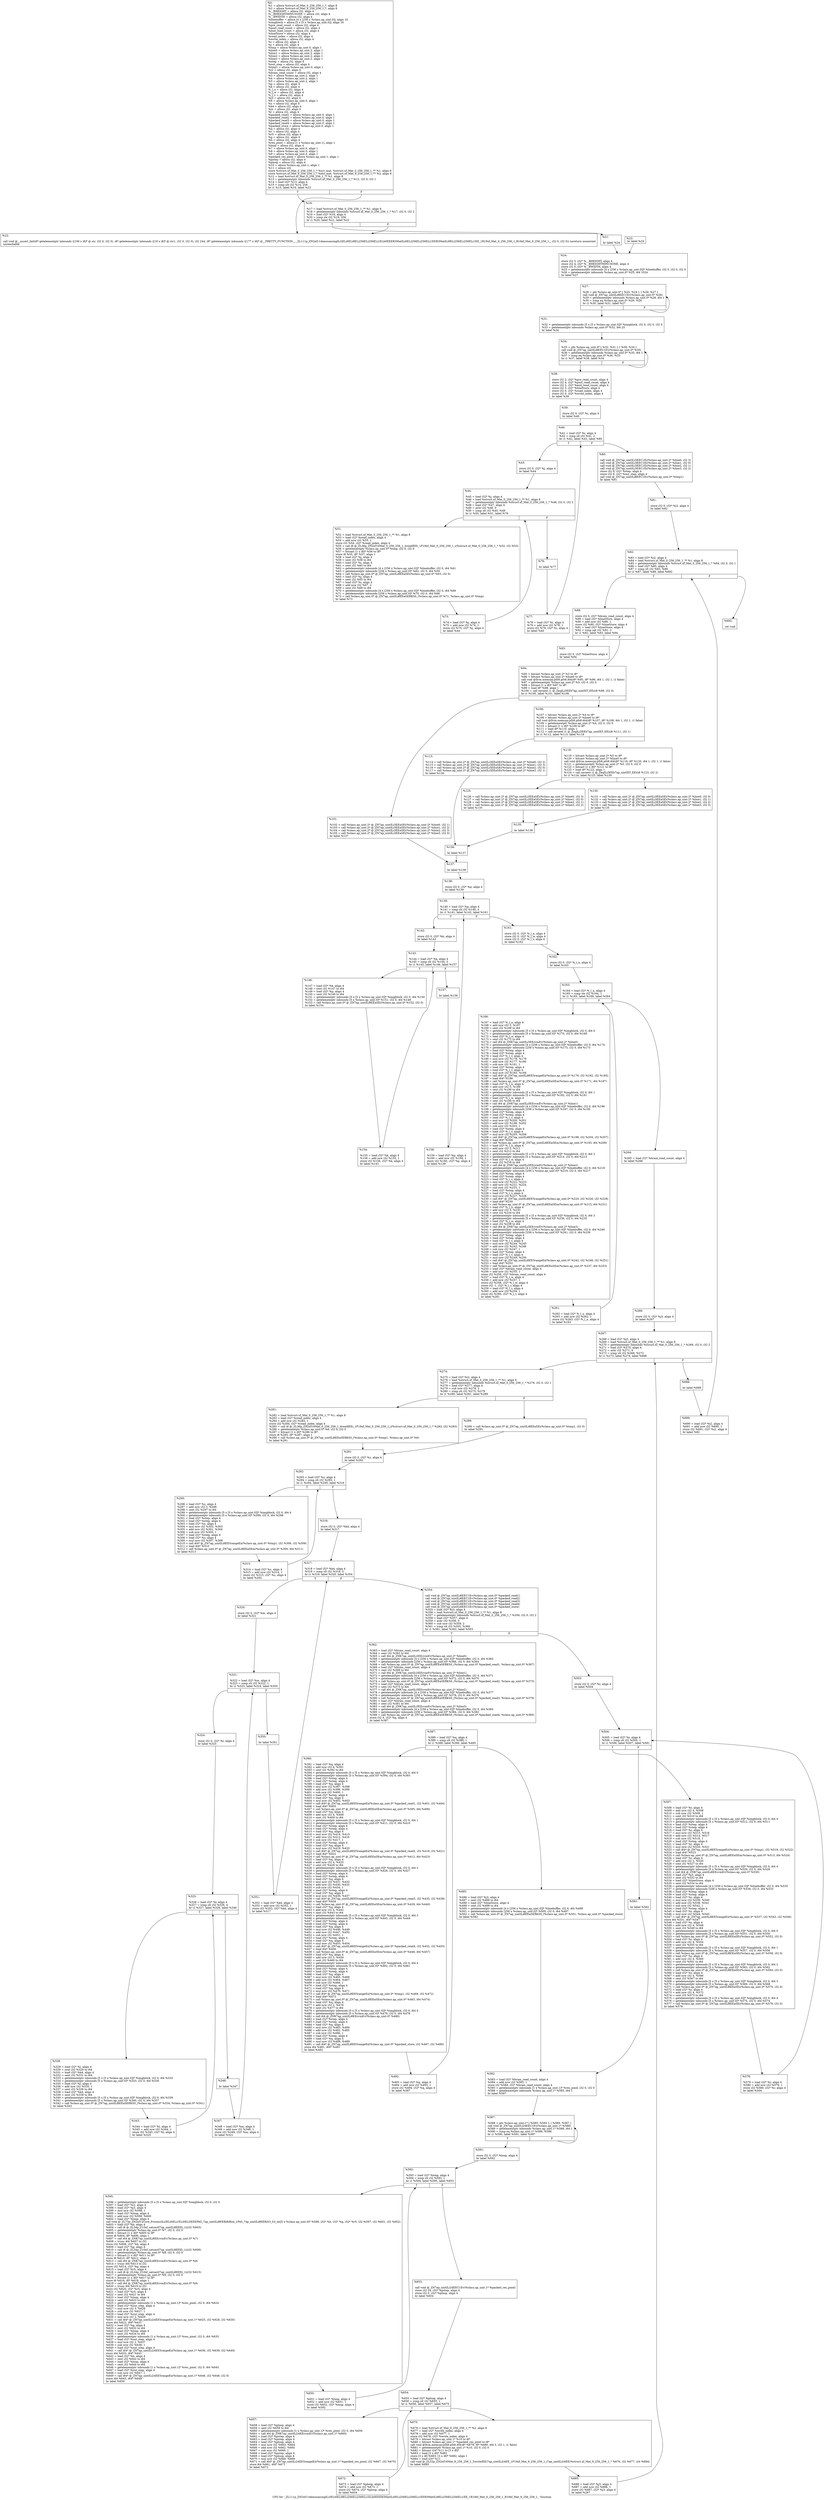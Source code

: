 digraph "CFG for '_ZL111p_ZN2xf11demosaicingILi3ELi0ELi9ELi256ELi256ELi1ELb0EEER3MatILi0ELi256ELi256ELi1EER3MatILi9ELi256ELi256ELi1EE_1R19xf_Mat_0_256_256_1_R19xf_Mat_9_256_256_1_' function" {
	label="CFG for '_ZL111p_ZN2xf11demosaicingILi3ELi0ELi9ELi256ELi256ELi1ELb0EEER3MatILi0ELi256ELi256ELi1EER3MatILi9ELi256ELi256ELi1EE_1R19xf_Mat_0_256_256_1_R19xf_Mat_9_256_256_1_' function";

	Node0x2938fe0 [shape=record,label="{%0:\l  %1 = alloca %struct.xf_Mat_0_256_256_1_*, align 8\l  %2 = alloca %struct.xf_Mat_9_256_256_1_*, align 8\l  %__BHEIGHT = alloca i32, align 4\l  %__BHEIGHTMINUSONE = alloca i32, align 4\l  %__BWIDTH = alloca i32, align 4\l  %linebuffer = alloca [4 x [256 x %class.ap_uint.0]], align 16\l  %imgblock = alloca [5 x [5 x %class.ap_uint.0]], align 16\l  %pre_read_count = alloca i32, align 4\l  %post_read_count = alloca i32, align 4\l  %end_read_count = alloca i32, align 4\l  %lineStore = alloca i32, align 4\l  %read_index = alloca i32, align 4\l  %write_index = alloca i32, align 4\l  %i = alloca i32, align 4\l  %j = alloca i32, align 4\l  %tmp = alloca %class.ap_uint.0, align 1\l  %line0 = alloca %class.ap_uint.2, align 1\l  %line1 = alloca %class.ap_uint.2, align 1\l  %line2 = alloca %class.ap_uint.2, align 1\l  %line3 = alloca %class.ap_uint.2, align 1\l  %step = alloca i32, align 4\l  %out_step = alloca i32, align 4\l  %tmp1 = alloca %class.ap_uint.0, align 1\l  %i2 = alloca i32, align 4\l  %bram_read_count = alloca i32, align 4\l  %3 = alloca %class.ap_uint.2, align 1\l  %4 = alloca %class.ap_uint.2, align 1\l  %5 = alloca %class.ap_uint.2, align 1\l  %p = alloca i32, align 4\l  %k = alloca i32, align 4\l  %_l_n = alloca i32, align 4\l  %_l_w = alloca i32, align 4\l  %_l_v = alloca i32, align 4\l  %j3 = alloca i32, align 4\l  %6 = alloca %class.ap_uint.0, align 1\l  %z = alloca i32, align 4\l  %k4 = alloca i32, align 4\l  %m = alloca i32, align 4\l  %l = alloca i32, align 4\l  %packed_read1 = alloca %class.ap_uint.0, align 1\l  %packed_read2 = alloca %class.ap_uint.0, align 1\l  %packed_read3 = alloca %class.ap_uint.0, align 1\l  %packed_read4 = alloca %class.ap_uint.0, align 1\l  %packed_store = alloca %class.ap_uint.0, align 1\l  %q = alloca i32, align 4\l  %r = alloca i32, align 4\l  %r5 = alloca i32, align 4\l  %g = alloca i32, align 4\l  %b = alloca i32, align 4\l  %res_pixel = alloca [1 x %class.ap_uint.1], align 1\l  %loop = alloca i32, align 4\l  %7 = alloca %class.ap_uint.0, align 1\l  %8 = alloca %class.ap_uint.0, align 1\l  %9 = alloca %class.ap_uint.0, align 1\l  %packed_res_pixel = alloca %class.ap_uint.1, align 1\l  %pstep = alloca i32, align 4\l  %ploop = alloca i32, align 4\l  %10 = alloca %class.ap_uint.1, align 1\l  %11 = alloca i24\l  store %struct.xf_Mat_0_256_256_1_* %src_mat, %struct.xf_Mat_0_256_256_1_** %1, align 8\l  store %struct.xf_Mat_9_256_256_1_* %dst_mat, %struct.xf_Mat_9_256_256_1_** %2, align 8\l  %12 = load %struct.xf_Mat_0_256_256_1_** %1, align 8\l  %13 = getelementptr inbounds %struct.xf_Mat_0_256_256_1_* %12, i32 0, i32 1\l  %14 = load i32* %13, align 4\l  %15 = icmp sle i32 %14, 256\l  br i1 %15, label %16, label %22\l|{<s0>T|<s1>F}}"];
	Node0x2938fe0:s0 -> Node0x293c7f0;
	Node0x2938fe0:s1 -> Node0x293c850;
	Node0x293c7f0 [shape=record,label="{%16:\l\l  %17 = load %struct.xf_Mat_0_256_256_1_** %1, align 8\l  %18 = getelementptr inbounds %struct.xf_Mat_0_256_256_1_* %17, i32 0, i32 2\l  %19 = load i32* %18, align 4\l  %20 = icmp sle i32 %19, 256\l  br i1 %20, label %21, label %22\l|{<s0>T|<s1>F}}"];
	Node0x293c7f0:s0 -> Node0x293ca60;
	Node0x293c7f0:s1 -> Node0x293c850;
	Node0x293ca60 [shape=record,label="{%21:\l\l  br label %24\l}"];
	Node0x293ca60 -> Node0x293cb70;
	Node0x293c850 [shape=record,label="{%22:\l\l  call void @__assert_fail(i8* getelementptr inbounds ([106 x i8]* @.str, i32 0, i32 0), i8* getelementptr inbounds ([19 x i8]* @.str1, i32 0, i32 0), i32 244, i8* getelementptr inbounds ([177 x i8]* @__PRETTY_FUNCTION__._ZL111p_ZN2xf11demosaicingILi3ELi0ELi9ELi256ELi256ELi1ELb0EEER3MatILi0ELi256ELi256ELi1EER3MatILi9ELi256ELi256ELi1EE_1R19xf_Mat_0_256_256_1_R19xf_Mat_9_256_256_1_, i32 0, i32 0)) noreturn nounwind\l  unreachable\l}"];
	Node0x293d200 [shape=record,label="{%23:                                                  \l  br label %24\l}"];
	Node0x293d200 -> Node0x293cb70;
	Node0x293cb70 [shape=record,label="{%24:\l\l  store i32 5, i32* %__BHEIGHT, align 4\l  store i32 4, i32* %__BHEIGHTMINUSONE, align 4\l  store i32 5, i32* %__BWIDTH, align 4\l  %25 = getelementptr inbounds [4 x [256 x %class.ap_uint.0]]* %linebuffer, i32 0, i32 0, i32 0\l  %26 = getelementptr inbounds %class.ap_uint.0* %25, i64 1024\l  br label %27\l}"];
	Node0x293cb70 -> Node0x293d650;
	Node0x293d650 [shape=record,label="{%27:\l\l  %28 = phi %class.ap_uint.0* [ %25, %24 ], [ %29, %27 ]\l  call void @_ZN7ap_uintILi8EEC1Ev(%class.ap_uint.0* %28)\l  %29 = getelementptr inbounds %class.ap_uint.0* %28, i64 1\l  %30 = icmp eq %class.ap_uint.0* %29, %26\l  br i1 %30, label %31, label %27\l|{<s0>T|<s1>F}}"];
	Node0x293d650:s0 -> Node0x293db40;
	Node0x293d650:s1 -> Node0x293d650;
	Node0x293db40 [shape=record,label="{%31:\l\l  %32 = getelementptr inbounds [5 x [5 x %class.ap_uint.0]]* %imgblock, i32 0, i32 0, i32 0\l  %33 = getelementptr inbounds %class.ap_uint.0* %32, i64 25\l  br label %34\l}"];
	Node0x293db40 -> Node0x293dda0;
	Node0x293dda0 [shape=record,label="{%34:\l\l  %35 = phi %class.ap_uint.0* [ %32, %31 ], [ %36, %34 ]\l  call void @_ZN7ap_uintILi8EEC1Ev(%class.ap_uint.0* %35)\l  %36 = getelementptr inbounds %class.ap_uint.0* %35, i64 1\l  %37 = icmp eq %class.ap_uint.0* %36, %33\l  br i1 %37, label %38, label %34\l|{<s0>T|<s1>F}}"];
	Node0x293dda0:s0 -> Node0x293e190;
	Node0x293dda0:s1 -> Node0x293dda0;
	Node0x293e190 [shape=record,label="{%38:\l\l  store i32 2, i32* %pre_read_count, align 4\l  store i32 4, i32* %post_read_count, align 4\l  store i32 2, i32* %end_read_count, align 4\l  store i32 3, i32* %lineStore, align 4\l  store i32 0, i32* %read_index, align 4\l  store i32 0, i32* %write_index, align 4\l  br label %39\l}"];
	Node0x293e190 -> Node0x293e600;
	Node0x293e600 [shape=record,label="{%39:\l\l  store i32 0, i32* %i, align 4\l  br label %40\l}"];
	Node0x293e600 -> Node0x293e770;
	Node0x293e770 [shape=record,label="{%40:\l\l  %41 = load i32* %i, align 4\l  %42 = icmp slt i32 %41, 2\l  br i1 %42, label %43, label %80\l|{<s0>T|<s1>F}}"];
	Node0x293e770:s0 -> Node0x293e960;
	Node0x293e770:s1 -> Node0x293e9c0;
	Node0x293e960 [shape=record,label="{%43:\l\l  store i32 0, i32* %j, align 4\l  br label %44\l}"];
	Node0x293e960 -> Node0x293eb60;
	Node0x293eb60 [shape=record,label="{%44:\l\l  %45 = load i32* %j, align 4\l  %46 = load %struct.xf_Mat_0_256_256_1_** %1, align 8\l  %47 = getelementptr inbounds %struct.xf_Mat_0_256_256_1_* %46, i32 0, i32 2\l  %48 = load i32* %47, align 4\l  %49 = ashr i32 %48, 0\l  %50 = icmp slt i32 %45, %49\l  br i1 %50, label %51, label %76\l|{<s0>T|<s1>F}}"];
	Node0x293eb60:s0 -> Node0x293ef90;
	Node0x293eb60:s1 -> Node0x293f030;
	Node0x293ef90 [shape=record,label="{%51:\l\l  %52 = load %struct.xf_Mat_0_256_256_1_** %1, align 8\l  %53 = load i32* %read_index, align 4\l  %54 = add nsw i32 %53, 1\l  store i32 %54, i32* %read_index, align 4\l  %55 = call i8 @_ZL36p_ZN2xf16Mat_0_256_256_1_4readIEEi_1P19xf_Mat_0_256_256_1_i(%struct.xf_Mat_0_256_256_1_* %52, i32 %53)\l  %56 = getelementptr %class.ap_uint.0* %tmp, i32 0, i32 0\l  %57 = bitcast [1 x i8]* %56 to i8*\l  store i8 %55, i8* %57, align 1\l  %58 = load i32* %j, align 4\l  %59 = sext i32 %58 to i64\l  %60 = load i32* %i, align 4\l  %61 = sext i32 %60 to i64\l  %62 = getelementptr inbounds [4 x [256 x %class.ap_uint.0]]* %linebuffer, i32 0, i64 %61\l  %63 = getelementptr inbounds [256 x %class.ap_uint.0]* %62, i32 0, i64 %59\l  %64 = call %class.ap_uint.0* @_ZN7ap_uintILi8EEaSEi(%class.ap_uint.0* %63, i32 0)\l  %65 = load i32* %j, align 4\l  %66 = sext i32 %65 to i64\l  %67 = load i32* %i, align 4\l  %68 = add nsw i32 %67, 2\l  %69 = sext i32 %68 to i64\l  %70 = getelementptr inbounds [4 x [256 x %class.ap_uint.0]]* %linebuffer, i32 0, i64 %69\l  %71 = getelementptr inbounds [256 x %class.ap_uint.0]* %70, i32 0, i64 %66\l  %72 = call %class.ap_uint.0* @_ZN7ap_uintILi8EEaSERKS0_(%class.ap_uint.0* %71, %class.ap_uint.0* %tmp)\l  br label %73\l}"];
	Node0x293ef90 -> Node0x2940a30;
	Node0x2940a30 [shape=record,label="{%73:\l\l  %74 = load i32* %j, align 4\l  %75 = add nsw i32 %74, 1\l  store i32 %75, i32* %j, align 4\l  br label %44\l}"];
	Node0x2940a30 -> Node0x293eb60;
	Node0x293f030 [shape=record,label="{%76:\l\l  br label %77\l}"];
	Node0x293f030 -> Node0x2940d70;
	Node0x2940d70 [shape=record,label="{%77:\l\l  %78 = load i32* %i, align 4\l  %79 = add nsw i32 %78, 1\l  store i32 %79, i32* %i, align 4\l  br label %40\l}"];
	Node0x2940d70 -> Node0x293e770;
	Node0x293e9c0 [shape=record,label="{%80:\l\l  call void @_ZN7ap_uintILi3EEC1Ei(%class.ap_uint.2* %line0, i32 3)\l  call void @_ZN7ap_uintILi3EEC1Ei(%class.ap_uint.2* %line1, i32 0)\l  call void @_ZN7ap_uintILi3EEC1Ei(%class.ap_uint.2* %line2, i32 1)\l  call void @_ZN7ap_uintILi3EEC1Ei(%class.ap_uint.2* %line3, i32 2)\l  store i32 8, i32* %step, align 4\l  store i32 8, i32* %out_step, align 4\l  call void @_ZN7ap_uintILi8EEC1Ev(%class.ap_uint.0* %tmp1)\l  br label %81\l}"];
	Node0x293e9c0 -> Node0x2941630;
	Node0x2941630 [shape=record,label="{%81:\l\l  store i32 0, i32* %i2, align 4\l  br label %82\l}"];
	Node0x2941630 -> Node0x29417a0;
	Node0x29417a0 [shape=record,label="{%82:\l\l  %83 = load i32* %i2, align 4\l  %84 = load %struct.xf_Mat_0_256_256_1_** %1, align 8\l  %85 = getelementptr inbounds %struct.xf_Mat_0_256_256_1_* %84, i32 0, i32 1\l  %86 = load i32* %85, align 4\l  %87 = icmp slt i32 %83, %86\l  br i1 %87, label %88, label %692\l|{<s0>T|<s1>F}}"];
	Node0x29417a0:s0 -> Node0x2941b40;
	Node0x29417a0:s1 -> Node0x2941be0;
	Node0x2941b40 [shape=record,label="{%88:\l\l  store i32 0, i32* %bram_read_count, align 4\l  %89 = load i32* %lineStore, align 4\l  %90 = add nsw i32 %89, 1\l  store i32 %90, i32* %lineStore, align 4\l  %91 = load i32* %lineStore, align 4\l  %92 = icmp sgt i32 %91, 3\l  br i1 %92, label %93, label %94\l|{<s0>T|<s1>F}}"];
	Node0x2941b40:s0 -> Node0x2942070;
	Node0x2941b40:s1 -> Node0x29420d0;
	Node0x2942070 [shape=record,label="{%93:\l\l  store i32 0, i32* %lineStore, align 4\l  br label %94\l}"];
	Node0x2942070 -> Node0x29420d0;
	Node0x29420d0 [shape=record,label="{%94:\l\l  %95 = bitcast %class.ap_uint.2* %3 to i8*\l  %96 = bitcast %class.ap_uint.2* %line0 to i8*\l  call void @llvm.memcpy.p0i8.p0i8.i64(i8* %95, i8* %96, i64 1, i32 1, i1 false)\l  %97 = getelementptr %class.ap_uint.2* %3, i32 0, i32 0\l  %98 = bitcast [1 x i8]* %97 to i8*\l  %99 = load i8* %98, align 1\l  %100 = call zeroext i1 @_ZeqILi3EEb7ap_uintIXT_EEi(i8 %99, i32 0)\l  br i1 %100, label %101, label %106\l|{<s0>T|<s1>F}}"];
	Node0x29420d0:s0 -> Node0x2942b20;
	Node0x29420d0:s1 -> Node0x2942bc0;
	Node0x2942b20 [shape=record,label="{%101:\l\l  %102 = call %class.ap_uint.2* @_ZN7ap_uintILi3EEaSEi(%class.ap_uint.2* %line0, i32 1)\l  %103 = call %class.ap_uint.2* @_ZN7ap_uintILi3EEaSEi(%class.ap_uint.2* %line1, i32 2)\l  %104 = call %class.ap_uint.2* @_ZN7ap_uintILi3EEaSEi(%class.ap_uint.2* %line2, i32 3)\l  %105 = call %class.ap_uint.2* @_ZN7ap_uintILi3EEaSEi(%class.ap_uint.2* %line3, i32 0)\l  br label %137\l}"];
	Node0x2942b20 -> Node0x2943170;
	Node0x2942bc0 [shape=record,label="{%106:\l\l  %107 = bitcast %class.ap_uint.2* %4 to i8*\l  %108 = bitcast %class.ap_uint.2* %line0 to i8*\l  call void @llvm.memcpy.p0i8.p0i8.i64(i8* %107, i8* %108, i64 1, i32 1, i1 false)\l  %109 = getelementptr %class.ap_uint.2* %4, i32 0, i32 0\l  %110 = bitcast [1 x i8]* %109 to i8*\l  %111 = load i8* %110, align 1\l  %112 = call zeroext i1 @_ZeqILi3EEb7ap_uintIXT_EEi(i8 %111, i32 1)\l  br i1 %112, label %113, label %118\l|{<s0>T|<s1>F}}"];
	Node0x2942bc0:s0 -> Node0x29436b0;
	Node0x2942bc0:s1 -> Node0x2943750;
	Node0x29436b0 [shape=record,label="{%113:\l\l  %114 = call %class.ap_uint.2* @_ZN7ap_uintILi3EEaSEi(%class.ap_uint.2* %line0, i32 2)\l  %115 = call %class.ap_uint.2* @_ZN7ap_uintILi3EEaSEi(%class.ap_uint.2* %line1, i32 3)\l  %116 = call %class.ap_uint.2* @_ZN7ap_uintILi3EEaSEi(%class.ap_uint.2* %line2, i32 0)\l  %117 = call %class.ap_uint.2* @_ZN7ap_uintILi3EEaSEi(%class.ap_uint.2* %line3, i32 1)\l  br label %136\l}"];
	Node0x29436b0 -> Node0x2943b60;
	Node0x2943750 [shape=record,label="{%118:\l\l  %119 = bitcast %class.ap_uint.2* %5 to i8*\l  %120 = bitcast %class.ap_uint.2* %line0 to i8*\l  call void @llvm.memcpy.p0i8.p0i8.i64(i8* %119, i8* %120, i64 1, i32 1, i1 false)\l  %121 = getelementptr %class.ap_uint.2* %5, i32 0, i32 0\l  %122 = bitcast [1 x i8]* %121 to i8*\l  %123 = load i8* %122, align 1\l  %124 = call zeroext i1 @_ZeqILi3EEb7ap_uintIXT_EEi(i8 %123, i32 2)\l  br i1 %124, label %125, label %130\l|{<s0>T|<s1>F}}"];
	Node0x2943750:s0 -> Node0x29440a0;
	Node0x2943750:s1 -> Node0x2944100;
	Node0x29440a0 [shape=record,label="{%125:\l\l  %126 = call %class.ap_uint.2* @_ZN7ap_uintILi3EEaSEi(%class.ap_uint.2* %line0, i32 3)\l  %127 = call %class.ap_uint.2* @_ZN7ap_uintILi3EEaSEi(%class.ap_uint.2* %line1, i32 0)\l  %128 = call %class.ap_uint.2* @_ZN7ap_uintILi3EEaSEi(%class.ap_uint.2* %line2, i32 1)\l  %129 = call %class.ap_uint.2* @_ZN7ap_uintILi3EEaSEi(%class.ap_uint.2* %line3, i32 2)\l  br label %135\l}"];
	Node0x29440a0 -> Node0x2944d20;
	Node0x2944100 [shape=record,label="{%130:\l\l  %131 = call %class.ap_uint.2* @_ZN7ap_uintILi3EEaSEi(%class.ap_uint.2* %line0, i32 0)\l  %132 = call %class.ap_uint.2* @_ZN7ap_uintILi3EEaSEi(%class.ap_uint.2* %line1, i32 1)\l  %133 = call %class.ap_uint.2* @_ZN7ap_uintILi3EEaSEi(%class.ap_uint.2* %line2, i32 2)\l  %134 = call %class.ap_uint.2* @_ZN7ap_uintILi3EEaSEi(%class.ap_uint.2* %line3, i32 3)\l  br label %135\l}"];
	Node0x2944100 -> Node0x2944d20;
	Node0x2944d20 [shape=record,label="{%135:\l\l  br label %136\l}"];
	Node0x2944d20 -> Node0x2943b60;
	Node0x2943b60 [shape=record,label="{%136:\l\l  br label %137\l}"];
	Node0x2943b60 -> Node0x2943170;
	Node0x2943170 [shape=record,label="{%137:\l\l  br label %138\l}"];
	Node0x2943170 -> Node0x2945240;
	Node0x2945240 [shape=record,label="{%138:\l\l  store i32 0, i32* %p, align 4\l  br label %139\l}"];
	Node0x2945240 -> Node0x29453b0;
	Node0x29453b0 [shape=record,label="{%139:\l\l  %140 = load i32* %p, align 4\l  %141 = icmp slt i32 %140, 4\l  br i1 %141, label %142, label %161\l|{<s0>T|<s1>F}}"];
	Node0x29453b0:s0 -> Node0x29455a0;
	Node0x29453b0:s1 -> Node0x2945600;
	Node0x29455a0 [shape=record,label="{%142:\l\l  store i32 0, i32* %k, align 4\l  br label %143\l}"];
	Node0x29455a0 -> Node0x29457a0;
	Node0x29457a0 [shape=record,label="{%143:\l\l  %144 = load i32* %k, align 4\l  %145 = icmp slt i32 %144, 3\l  br i1 %145, label %146, label %157\l|{<s0>T|<s1>F}}"];
	Node0x29457a0:s0 -> Node0x2945990;
	Node0x29457a0:s1 -> Node0x29459f0;
	Node0x2945990 [shape=record,label="{%146:\l\l  %147 = load i32* %k, align 4\l  %148 = sext i32 %147 to i64\l  %149 = load i32* %p, align 4\l  %150 = sext i32 %149 to i64\l  %151 = getelementptr inbounds [5 x [5 x %class.ap_uint.0]]* %imgblock, i32 0, i64 %150\l  %152 = getelementptr inbounds [5 x %class.ap_uint.0]* %151, i32 0, i64 %148\l  %153 = call %class.ap_uint.0* @_ZN7ap_uintILi8EEaSEi(%class.ap_uint.0* %152, i32 0)\l  br label %154\l}"];
	Node0x2945990 -> Node0x2946f20;
	Node0x2946f20 [shape=record,label="{%154:\l\l  %155 = load i32* %k, align 4\l  %156 = add nsw i32 %155, 1\l  store i32 %156, i32* %k, align 4\l  br label %143\l}"];
	Node0x2946f20 -> Node0x29457a0;
	Node0x29459f0 [shape=record,label="{%157:\l\l  br label %158\l}"];
	Node0x29459f0 -> Node0x2947220;
	Node0x2947220 [shape=record,label="{%158:\l\l  %159 = load i32* %p, align 4\l  %160 = add nsw i32 %159, 1\l  store i32 %160, i32* %p, align 4\l  br label %139\l}"];
	Node0x2947220 -> Node0x29453b0;
	Node0x2945600 [shape=record,label="{%161:\l\l  store i32 0, i32* %_l_n, align 4\l  store i32 0, i32* %_l_w, align 4\l  store i32 0, i32* %_l_v, align 4\l  br label %162\l}"];
	Node0x2945600 -> Node0x29476d0;
	Node0x29476d0 [shape=record,label="{%162:\l\l  store i32 0, i32* %_l_n, align 4\l  br label %163\l}"];
	Node0x29476d0 -> Node0x2947840;
	Node0x2947840 [shape=record,label="{%163:\l\l  %164 = load i32* %_l_n, align 4\l  %165 = icmp sle i32 %164, 1\l  br i1 %165, label %166, label %264\l|{<s0>T|<s1>F}}"];
	Node0x2947840:s0 -> Node0x2947a30;
	Node0x2947840:s1 -> Node0x2947a90;
	Node0x2947a30 [shape=record,label="{%166:\l\l  %167 = load i32* %_l_n, align 4\l  %168 = add nsw i32 3, %167\l  %169 = sext i32 %168 to i64\l  %170 = getelementptr inbounds [5 x [5 x %class.ap_uint.0]]* %imgblock, i32 0, i64 0\l  %171 = getelementptr inbounds [5 x %class.ap_uint.0]* %170, i32 0, i64 %169\l  %172 = load i32* %_l_w, align 4\l  %173 = sext i32 %172 to i64\l  %174 = call i64 @_ZNK7ap_uintILi3EEcvmEv(%class.ap_uint.2* %line0)\l  %175 = getelementptr inbounds [4 x [256 x %class.ap_uint.0]]* %linebuffer, i32 0, i64 %174\l  %176 = getelementptr inbounds [256 x %class.ap_uint.0]* %175, i32 0, i64 %173\l  %177 = load i32* %step, align 4\l  %178 = load i32* %step, align 4\l  %179 = load i32* %_l_v, align 4\l  %180 = mul nsw i32 %178, %179\l  %181 = add nsw i32 %177, %180\l  %182 = sub nsw i32 %181, 1\l  %183 = load i32* %step, align 4\l  %184 = load i32* %_l_v, align 4\l  %185 = mul nsw i32 %183, %184\l  %186 = call i64* @_ZN7ap_uintILi8EE5rangeEii(%class.ap_uint.0* %176, i32 %182, i32 %185)\l  %187 = load i64* %186\l  %188 = call %class.ap_uint.0* @_ZN7ap_uintILi8EEaSEm(%class.ap_uint.0* %171, i64 %187)\l  %189 = load i32* %_l_n, align 4\l  %190 = add nsw i32 3, %189\l  %191 = sext i32 %190 to i64\l  %192 = getelementptr inbounds [5 x [5 x %class.ap_uint.0]]* %imgblock, i32 0, i64 1\l  %193 = getelementptr inbounds [5 x %class.ap_uint.0]* %192, i32 0, i64 %191\l  %194 = load i32* %_l_w, align 4\l  %195 = sext i32 %194 to i64\l  %196 = call i64 @_ZNK7ap_uintILi3EEcvmEv(%class.ap_uint.2* %line1)\l  %197 = getelementptr inbounds [4 x [256 x %class.ap_uint.0]]* %linebuffer, i32 0, i64 %196\l  %198 = getelementptr inbounds [256 x %class.ap_uint.0]* %197, i32 0, i64 %195\l  %199 = load i32* %step, align 4\l  %200 = load i32* %step, align 4\l  %201 = load i32* %_l_v, align 4\l  %202 = mul nsw i32 %200, %201\l  %203 = add nsw i32 %199, %202\l  %204 = sub nsw i32 %203, 1\l  %205 = load i32* %step, align 4\l  %206 = load i32* %_l_v, align 4\l  %207 = mul nsw i32 %205, %206\l  %208 = call i64* @_ZN7ap_uintILi8EE5rangeEii(%class.ap_uint.0* %198, i32 %204, i32 %207)\l  %209 = load i64* %208\l  %210 = call %class.ap_uint.0* @_ZN7ap_uintILi8EEaSEm(%class.ap_uint.0* %193, i64 %209)\l  %211 = load i32* %_l_n, align 4\l  %212 = add nsw i32 3, %211\l  %213 = sext i32 %212 to i64\l  %214 = getelementptr inbounds [5 x [5 x %class.ap_uint.0]]* %imgblock, i32 0, i64 2\l  %215 = getelementptr inbounds [5 x %class.ap_uint.0]* %214, i32 0, i64 %213\l  %216 = load i32* %_l_w, align 4\l  %217 = sext i32 %216 to i64\l  %218 = call i64 @_ZNK7ap_uintILi3EEcvmEv(%class.ap_uint.2* %line2)\l  %219 = getelementptr inbounds [4 x [256 x %class.ap_uint.0]]* %linebuffer, i32 0, i64 %218\l  %220 = getelementptr inbounds [256 x %class.ap_uint.0]* %219, i32 0, i64 %217\l  %221 = load i32* %step, align 4\l  %222 = load i32* %step, align 4\l  %223 = load i32* %_l_v, align 4\l  %224 = mul nsw i32 %222, %223\l  %225 = add nsw i32 %221, %224\l  %226 = sub nsw i32 %225, 1\l  %227 = load i32* %step, align 4\l  %228 = load i32* %_l_v, align 4\l  %229 = mul nsw i32 %227, %228\l  %230 = call i64* @_ZN7ap_uintILi8EE5rangeEii(%class.ap_uint.0* %220, i32 %226, i32 %229)\l  %231 = load i64* %230\l  %232 = call %class.ap_uint.0* @_ZN7ap_uintILi8EEaSEm(%class.ap_uint.0* %215, i64 %231)\l  %233 = load i32* %_l_n, align 4\l  %234 = add nsw i32 3, %233\l  %235 = sext i32 %234 to i64\l  %236 = getelementptr inbounds [5 x [5 x %class.ap_uint.0]]* %imgblock, i32 0, i64 3\l  %237 = getelementptr inbounds [5 x %class.ap_uint.0]* %236, i32 0, i64 %235\l  %238 = load i32* %_l_w, align 4\l  %239 = sext i32 %238 to i64\l  %240 = call i64 @_ZNK7ap_uintILi3EEcvmEv(%class.ap_uint.2* %line3)\l  %241 = getelementptr inbounds [4 x [256 x %class.ap_uint.0]]* %linebuffer, i32 0, i64 %240\l  %242 = getelementptr inbounds [256 x %class.ap_uint.0]* %241, i32 0, i64 %239\l  %243 = load i32* %step, align 4\l  %244 = load i32* %step, align 4\l  %245 = load i32* %_l_v, align 4\l  %246 = mul nsw i32 %244, %245\l  %247 = add nsw i32 %243, %246\l  %248 = sub nsw i32 %247, 1\l  %249 = load i32* %step, align 4\l  %250 = load i32* %_l_v, align 4\l  %251 = mul nsw i32 %249, %250\l  %252 = call i64* @_ZN7ap_uintILi8EE5rangeEii(%class.ap_uint.0* %242, i32 %248, i32 %251)\l  %253 = load i64* %252\l  %254 = call %class.ap_uint.0* @_ZN7ap_uintILi8EEaSEm(%class.ap_uint.0* %237, i64 %253)\l  %255 = load i32* %bram_read_count, align 4\l  %256 = add nsw i32 %255, 1\l  store i32 %256, i32* %bram_read_count, align 4\l  %257 = load i32* %_l_w, align 4\l  %258 = add nsw i32 %257, 1\l  store i32 %258, i32* %_l_w, align 4\l  store i32 -1, i32* %_l_v, align 4\l  %259 = load i32* %_l_v, align 4\l  %260 = add nsw i32 %259, 1\l  store i32 %260, i32* %_l_v, align 4\l  br label %261\l}"];
	Node0x2947a30 -> Node0x2944910;
	Node0x2944910 [shape=record,label="{%261:\l\l  %262 = load i32* %_l_n, align 4\l  %263 = add nsw i32 %262, 1\l  store i32 %263, i32* %_l_n, align 4\l  br label %163\l}"];
	Node0x2944910 -> Node0x2947840;
	Node0x2947a90 [shape=record,label="{%264:\l\l  %265 = load i32* %bram_read_count, align 4\l  br label %266\l}"];
	Node0x2947a90 -> Node0x2944c10;
	Node0x2944c10 [shape=record,label="{%266:\l\l  store i32 0, i32* %j3, align 4\l  br label %267\l}"];
	Node0x2944c10 -> Node0x294c3e0;
	Node0x294c3e0 [shape=record,label="{%267:\l\l  %268 = load i32* %j3, align 4\l  %269 = load %struct.xf_Mat_0_256_256_1_** %1, align 8\l  %270 = getelementptr inbounds %struct.xf_Mat_0_256_256_1_* %269, i32 0, i32 2\l  %271 = load i32* %270, align 4\l  %272 = ashr i32 %271, 0\l  %273 = icmp slt i32 %268, %272\l  br i1 %273, label %274, label %688\l|{<s0>T|<s1>F}}"];
	Node0x294c3e0:s0 -> Node0x294c810;
	Node0x294c3e0:s1 -> Node0x294c870;
	Node0x294c810 [shape=record,label="{%274:\l\l  %275 = load i32* %i2, align 4\l  %276 = load %struct.xf_Mat_0_256_256_1_** %1, align 8\l  %277 = getelementptr inbounds %struct.xf_Mat_0_256_256_1_* %276, i32 0, i32 1\l  %278 = load i32* %277, align 4\l  %279 = sub nsw i32 %278, 2\l  %280 = icmp slt i32 %275, %279\l  br i1 %280, label %281, label %289\l|{<s0>T|<s1>F}}"];
	Node0x294c810:s0 -> Node0x294cd10;
	Node0x294c810:s1 -> Node0x294cd70;
	Node0x294cd10 [shape=record,label="{%281:\l\l  %282 = load %struct.xf_Mat_0_256_256_1_** %1, align 8\l  %283 = load i32* %read_index, align 4\l  %284 = add nsw i32 %283, 1\l  store i32 %284, i32* %read_index, align 4\l  %285 = call i8 @_ZL36p_ZN2xf16Mat_0_256_256_1_4readIEEi_1P19xf_Mat_0_256_256_1_i(%struct.xf_Mat_0_256_256_1_* %282, i32 %283)\l  %286 = getelementptr %class.ap_uint.0* %6, i32 0, i32 0\l  %287 = bitcast [1 x i8]* %286 to i8*\l  store i8 %285, i8* %287, align 1\l  %288 = call %class.ap_uint.0* @_ZN7ap_uintILi8EEaSERKS0_(%class.ap_uint.0* %tmp1, %class.ap_uint.0* %6)\l  br label %291\l}"];
	Node0x294cd10 -> Node0x294d470;
	Node0x294cd70 [shape=record,label="{%289:\l\l  %290 = call %class.ap_uint.0* @_ZN7ap_uintILi8EEaSEi(%class.ap_uint.0* %tmp1, i32 0)\l  br label %291\l}"];
	Node0x294cd70 -> Node0x294d470;
	Node0x294d470 [shape=record,label="{%291:\l\l  store i32 0, i32* %z, align 4\l  br label %292\l}"];
	Node0x294d470 -> Node0x294d710;
	Node0x294d710 [shape=record,label="{%292:\l\l  %293 = load i32* %z, align 4\l  %294 = icmp slt i32 %293, 1\l  br i1 %294, label %295, label %316\l|{<s0>T|<s1>F}}"];
	Node0x294d710:s0 -> Node0x294d900;
	Node0x294d710:s1 -> Node0x294d960;
	Node0x294d900 [shape=record,label="{%295:\l\l  %296 = load i32* %z, align 4\l  %297 = add nsw i32 3, %296\l  %298 = sext i32 %297 to i64\l  %299 = getelementptr inbounds [5 x [5 x %class.ap_uint.0]]* %imgblock, i32 0, i64 4\l  %300 = getelementptr inbounds [5 x %class.ap_uint.0]* %299, i32 0, i64 %298\l  %301 = load i32* %step, align 4\l  %302 = load i32* %step, align 4\l  %303 = load i32* %z, align 4\l  %304 = mul nsw i32 %302, %303\l  %305 = add nsw i32 %301, %304\l  %306 = sub nsw i32 %305, 1\l  %307 = load i32* %step, align 4\l  %308 = load i32* %z, align 4\l  %309 = mul nsw i32 %307, %308\l  %310 = call i64* @_ZN7ap_uintILi8EE5rangeEii(%class.ap_uint.0* %tmp1, i32 %306, i32 %309)\l  %311 = load i64* %310\l  %312 = call %class.ap_uint.0* @_ZN7ap_uintILi8EEaSEm(%class.ap_uint.0* %300, i64 %311)\l  br label %313\l}"];
	Node0x294d900 -> Node0x294e470;
	Node0x294e470 [shape=record,label="{%313:\l\l  %314 = load i32* %z, align 4\l  %315 = add nsw i32 %314, 1\l  store i32 %315, i32* %z, align 4\l  br label %292\l}"];
	Node0x294e470 -> Node0x294d710;
	Node0x294d960 [shape=record,label="{%316:\l\l  store i32 0, i32* %k4, align 4\l  br label %317\l}"];
	Node0x294d960 -> Node0x294e800;
	Node0x294e800 [shape=record,label="{%317:\l\l  %318 = load i32* %k4, align 4\l  %319 = icmp slt i32 %318, 5\l  br i1 %319, label %320, label %354\l|{<s0>T|<s1>F}}"];
	Node0x294e800:s0 -> Node0x294e9f0;
	Node0x294e800:s1 -> Node0x294ea50;
	Node0x294e9f0 [shape=record,label="{%320:\l\l  store i32 0, i32* %m, align 4\l  br label %321\l}"];
	Node0x294e9f0 -> Node0x294ebf0;
	Node0x294ebf0 [shape=record,label="{%321:\l\l  %322 = load i32* %m, align 4\l  %323 = icmp slt i32 %322, 1\l  br i1 %323, label %324, label %350\l|{<s0>T|<s1>F}}"];
	Node0x294ebf0:s0 -> Node0x294ede0;
	Node0x294ebf0:s1 -> Node0x294ee40;
	Node0x294ede0 [shape=record,label="{%324:\l\l  store i32 0, i32* %l, align 4\l  br label %325\l}"];
	Node0x294ede0 -> Node0x294efe0;
	Node0x294efe0 [shape=record,label="{%325:\l\l  %326 = load i32* %l, align 4\l  %327 = icmp slt i32 %326, 4\l  br i1 %327, label %328, label %346\l|{<s0>T|<s1>F}}"];
	Node0x294efe0:s0 -> Node0x294f1d0;
	Node0x294efe0:s1 -> Node0x294f230;
	Node0x294f1d0 [shape=record,label="{%328:\l\l  %329 = load i32* %l, align 4\l  %330 = sext i32 %329 to i64\l  %331 = load i32* %k4, align 4\l  %332 = sext i32 %331 to i64\l  %333 = getelementptr inbounds [5 x [5 x %class.ap_uint.0]]* %imgblock, i32 0, i64 %332\l  %334 = getelementptr inbounds [5 x %class.ap_uint.0]* %333, i32 0, i64 %330\l  %335 = load i32* %l, align 4\l  %336 = add nsw i32 %335, 1\l  %337 = sext i32 %336 to i64\l  %338 = load i32* %k4, align 4\l  %339 = sext i32 %338 to i64\l  %340 = getelementptr inbounds [5 x [5 x %class.ap_uint.0]]* %imgblock, i32 0, i64 %339\l  %341 = getelementptr inbounds [5 x %class.ap_uint.0]* %340, i32 0, i64 %337\l  %342 = call %class.ap_uint.0* @_ZN7ap_uintILi8EEaSERKS0_(%class.ap_uint.0* %334, %class.ap_uint.0* %341)\l  br label %343\l}"];
	Node0x294f1d0 -> Node0x294fb80;
	Node0x294fb80 [shape=record,label="{%343:\l\l  %344 = load i32* %l, align 4\l  %345 = add nsw i32 %344, 1\l  store i32 %345, i32* %l, align 4\l  br label %325\l}"];
	Node0x294fb80 -> Node0x294efe0;
	Node0x294f230 [shape=record,label="{%346:\l\l  br label %347\l}"];
	Node0x294f230 -> Node0x294fe80;
	Node0x294fe80 [shape=record,label="{%347:\l\l  %348 = load i32* %m, align 4\l  %349 = add nsw i32 %348, 1\l  store i32 %349, i32* %m, align 4\l  br label %321\l}"];
	Node0x294fe80 -> Node0x294ebf0;
	Node0x294ee40 [shape=record,label="{%350:\l\l  br label %351\l}"];
	Node0x294ee40 -> Node0x2950180;
	Node0x2950180 [shape=record,label="{%351:\l\l  %352 = load i32* %k4, align 4\l  %353 = add nsw i32 %352, 1\l  store i32 %353, i32* %k4, align 4\l  br label %317\l}"];
	Node0x2950180 -> Node0x294e800;
	Node0x294ea50 [shape=record,label="{%354:\l\l  call void @_ZN7ap_uintILi8EEC1Ev(%class.ap_uint.0* %packed_read1)\l  call void @_ZN7ap_uintILi8EEC1Ev(%class.ap_uint.0* %packed_read2)\l  call void @_ZN7ap_uintILi8EEC1Ev(%class.ap_uint.0* %packed_read3)\l  call void @_ZN7ap_uintILi8EEC1Ev(%class.ap_uint.0* %packed_read4)\l  call void @_ZN7ap_uintILi8EEC1Ev(%class.ap_uint.0* %packed_store)\l  %355 = load i32* %j3, align 4\l  %356 = load %struct.xf_Mat_0_256_256_1_** %1, align 8\l  %357 = getelementptr inbounds %struct.xf_Mat_0_256_256_1_* %356, i32 0, i32 2\l  %358 = load i32* %357, align 4\l  %359 = ashr i32 %358, 0\l  %360 = sub nsw i32 %359, 2\l  %361 = icmp slt i32 %355, %360\l  br i1 %361, label %362, label %503\l|{<s0>T|<s1>F}}"];
	Node0x294ea50:s0 -> Node0x2950b80;
	Node0x294ea50:s1 -> Node0x2950be0;
	Node0x2950b80 [shape=record,label="{%362:\l\l  %363 = load i32* %bram_read_count, align 4\l  %364 = sext i32 %363 to i64\l  %365 = call i64 @_ZNK7ap_uintILi3EEcvmEv(%class.ap_uint.2* %line0)\l  %366 = getelementptr inbounds [4 x [256 x %class.ap_uint.0]]* %linebuffer, i32 0, i64 %365\l  %367 = getelementptr inbounds [256 x %class.ap_uint.0]* %366, i32 0, i64 %364\l  %368 = call %class.ap_uint.0* @_ZN7ap_uintILi8EEaSERKS0_(%class.ap_uint.0* %packed_read1, %class.ap_uint.0* %367)\l  %369 = load i32* %bram_read_count, align 4\l  %370 = sext i32 %369 to i64\l  %371 = call i64 @_ZNK7ap_uintILi3EEcvmEv(%class.ap_uint.2* %line1)\l  %372 = getelementptr inbounds [4 x [256 x %class.ap_uint.0]]* %linebuffer, i32 0, i64 %371\l  %373 = getelementptr inbounds [256 x %class.ap_uint.0]* %372, i32 0, i64 %370\l  %374 = call %class.ap_uint.0* @_ZN7ap_uintILi8EEaSERKS0_(%class.ap_uint.0* %packed_read2, %class.ap_uint.0* %373)\l  %375 = load i32* %bram_read_count, align 4\l  %376 = sext i32 %375 to i64\l  %377 = call i64 @_ZNK7ap_uintILi3EEcvmEv(%class.ap_uint.2* %line2)\l  %378 = getelementptr inbounds [4 x [256 x %class.ap_uint.0]]* %linebuffer, i32 0, i64 %377\l  %379 = getelementptr inbounds [256 x %class.ap_uint.0]* %378, i32 0, i64 %376\l  %380 = call %class.ap_uint.0* @_ZN7ap_uintILi8EEaSERKS0_(%class.ap_uint.0* %packed_read3, %class.ap_uint.0* %379)\l  %381 = load i32* %bram_read_count, align 4\l  %382 = sext i32 %381 to i64\l  %383 = call i64 @_ZNK7ap_uintILi3EEcvmEv(%class.ap_uint.2* %line3)\l  %384 = getelementptr inbounds [4 x [256 x %class.ap_uint.0]]* %linebuffer, i32 0, i64 %383\l  %385 = getelementptr inbounds [256 x %class.ap_uint.0]* %384, i32 0, i64 %382\l  %386 = call %class.ap_uint.0* @_ZN7ap_uintILi8EEaSERKS0_(%class.ap_uint.0* %packed_read4, %class.ap_uint.0* %385)\l  store i32 0, i32* %q, align 4\l  br label %387\l}"];
	Node0x2950b80 -> Node0x2951c40;
	Node0x2951c40 [shape=record,label="{%387:\l\l  %388 = load i32* %q, align 4\l  %389 = icmp slt i32 %388, 1\l  br i1 %389, label %390, label %495\l|{<s0>T|<s1>F}}"];
	Node0x2951c40:s0 -> Node0x2951e30;
	Node0x2951c40:s1 -> Node0x2951e90;
	Node0x2951e30 [shape=record,label="{%390:\l\l  %391 = load i32* %q, align 4\l  %392 = add nsw i32 4, %391\l  %393 = sext i32 %392 to i64\l  %394 = getelementptr inbounds [5 x [5 x %class.ap_uint.0]]* %imgblock, i32 0, i64 0\l  %395 = getelementptr inbounds [5 x %class.ap_uint.0]* %394, i32 0, i64 %393\l  %396 = load i32* %step, align 4\l  %397 = load i32* %step, align 4\l  %398 = load i32* %q, align 4\l  %399 = mul nsw i32 %397, %398\l  %400 = add nsw i32 %396, %399\l  %401 = sub nsw i32 %400, 1\l  %402 = load i32* %step, align 4\l  %403 = load i32* %q, align 4\l  %404 = mul nsw i32 %402, %403\l  %405 = call i64* @_ZN7ap_uintILi8EE5rangeEii(%class.ap_uint.0* %packed_read1, i32 %401, i32 %404)\l  %406 = load i64* %405\l  %407 = call %class.ap_uint.0* @_ZN7ap_uintILi8EEaSEm(%class.ap_uint.0* %395, i64 %406)\l  %408 = load i32* %q, align 4\l  %409 = add nsw i32 4, %408\l  %410 = sext i32 %409 to i64\l  %411 = getelementptr inbounds [5 x [5 x %class.ap_uint.0]]* %imgblock, i32 0, i64 1\l  %412 = getelementptr inbounds [5 x %class.ap_uint.0]* %411, i32 0, i64 %410\l  %413 = load i32* %step, align 4\l  %414 = load i32* %step, align 4\l  %415 = load i32* %q, align 4\l  %416 = mul nsw i32 %414, %415\l  %417 = add nsw i32 %413, %416\l  %418 = sub nsw i32 %417, 1\l  %419 = load i32* %step, align 4\l  %420 = load i32* %q, align 4\l  %421 = mul nsw i32 %419, %420\l  %422 = call i64* @_ZN7ap_uintILi8EE5rangeEii(%class.ap_uint.0* %packed_read2, i32 %418, i32 %421)\l  %423 = load i64* %422\l  %424 = call %class.ap_uint.0* @_ZN7ap_uintILi8EEaSEm(%class.ap_uint.0* %412, i64 %423)\l  %425 = load i32* %q, align 4\l  %426 = add nsw i32 4, %425\l  %427 = sext i32 %426 to i64\l  %428 = getelementptr inbounds [5 x [5 x %class.ap_uint.0]]* %imgblock, i32 0, i64 2\l  %429 = getelementptr inbounds [5 x %class.ap_uint.0]* %428, i32 0, i64 %427\l  %430 = load i32* %step, align 4\l  %431 = load i32* %step, align 4\l  %432 = load i32* %q, align 4\l  %433 = mul nsw i32 %431, %432\l  %434 = add nsw i32 %430, %433\l  %435 = sub nsw i32 %434, 1\l  %436 = load i32* %step, align 4\l  %437 = load i32* %q, align 4\l  %438 = mul nsw i32 %436, %437\l  %439 = call i64* @_ZN7ap_uintILi8EE5rangeEii(%class.ap_uint.0* %packed_read3, i32 %435, i32 %438)\l  %440 = load i64* %439\l  %441 = call %class.ap_uint.0* @_ZN7ap_uintILi8EEaSEm(%class.ap_uint.0* %429, i64 %440)\l  %442 = load i32* %q, align 4\l  %443 = add nsw i32 4, %442\l  %444 = sext i32 %443 to i64\l  %445 = getelementptr inbounds [5 x [5 x %class.ap_uint.0]]* %imgblock, i32 0, i64 3\l  %446 = getelementptr inbounds [5 x %class.ap_uint.0]* %445, i32 0, i64 %444\l  %447 = load i32* %step, align 4\l  %448 = load i32* %step, align 4\l  %449 = load i32* %q, align 4\l  %450 = mul nsw i32 %448, %449\l  %451 = add nsw i32 %447, %450\l  %452 = sub nsw i32 %451, 1\l  %453 = load i32* %step, align 4\l  %454 = load i32* %q, align 4\l  %455 = mul nsw i32 %453, %454\l  %456 = call i64* @_ZN7ap_uintILi8EE5rangeEii(%class.ap_uint.0* %packed_read4, i32 %452, i32 %455)\l  %457 = load i64* %456\l  %458 = call %class.ap_uint.0* @_ZN7ap_uintILi8EEaSEm(%class.ap_uint.0* %446, i64 %457)\l  %459 = load i32* %q, align 4\l  %460 = add nsw i32 3, %459\l  %461 = sext i32 %460 to i64\l  %462 = getelementptr inbounds [5 x [5 x %class.ap_uint.0]]* %imgblock, i32 0, i64 4\l  %463 = getelementptr inbounds [5 x %class.ap_uint.0]* %462, i32 0, i64 %461\l  %464 = load i32* %step, align 4\l  %465 = load i32* %step, align 4\l  %466 = load i32* %q, align 4\l  %467 = mul nsw i32 %465, %466\l  %468 = add nsw i32 %464, %467\l  %469 = sub nsw i32 %468, 1\l  %470 = load i32* %step, align 4\l  %471 = load i32* %q, align 4\l  %472 = mul nsw i32 %470, %471\l  %473 = call i64* @_ZN7ap_uintILi8EE5rangeEii(%class.ap_uint.0* %tmp1, i32 %469, i32 %472)\l  %474 = load i64* %473\l  %475 = call %class.ap_uint.0* @_ZN7ap_uintILi8EEaSEm(%class.ap_uint.0* %463, i64 %474)\l  %476 = load i32* %q, align 4\l  %477 = add nsw i32 2, %476\l  %478 = sext i32 %477 to i64\l  %479 = getelementptr inbounds [5 x [5 x %class.ap_uint.0]]* %imgblock, i32 0, i64 4\l  %480 = getelementptr inbounds [5 x %class.ap_uint.0]* %479, i32 0, i64 %478\l  %481 = call i64 @_ZNK7ap_uintILi8EEcvmEv(%class.ap_uint.0* %480)\l  %482 = load i32* %step, align 4\l  %483 = load i32* %step, align 4\l  %484 = load i32* %q, align 4\l  %485 = mul nsw i32 %483, %484\l  %486 = add nsw i32 %482, %485\l  %487 = sub nsw i32 %486, 1\l  %488 = load i32* %step, align 4\l  %489 = load i32* %q, align 4\l  %490 = mul nsw i32 %488, %489\l  %491 = call i64* @_ZN7ap_uintILi8EE5rangeEii(%class.ap_uint.0* %packed_store, i32 %487, i32 %490)\l  store i64 %481, i64* %491\l  br label %492\l}"];
	Node0x2951e30 -> Node0x2956300;
	Node0x2956300 [shape=record,label="{%492:\l\l  %493 = load i32* %q, align 4\l  %494 = add nsw i32 %493, 1\l  store i32 %494, i32* %q, align 4\l  br label %387\l}"];
	Node0x2956300 -> Node0x2951c40;
	Node0x2951e90 [shape=record,label="{%495:\l\l  %496 = load i32* %j3, align 4\l  %497 = sext i32 %496 to i64\l  %498 = load i32* %lineStore, align 4\l  %499 = sext i32 %498 to i64\l  %500 = getelementptr inbounds [4 x [256 x %class.ap_uint.0]]* %linebuffer, i32 0, i64 %499\l  %501 = getelementptr inbounds [256 x %class.ap_uint.0]* %500, i32 0, i64 %497\l  %502 = call %class.ap_uint.0* @_ZN7ap_uintILi8EEaSERKS0_(%class.ap_uint.0* %501, %class.ap_uint.0* %packed_store)\l  br label %582\l}"];
	Node0x2951e90 -> Node0x2956a10;
	Node0x2950be0 [shape=record,label="{%503:\l\l  store i32 0, i32* %r, align 4\l  br label %504\l}"];
	Node0x2950be0 -> Node0x2956b80;
	Node0x2956b80 [shape=record,label="{%504:\l\l  %505 = load i32* %r, align 4\l  %506 = icmp slt i32 %505, 1\l  br i1 %506, label %507, label %581\l|{<s0>T|<s1>F}}"];
	Node0x2956b80:s0 -> Node0x2956d70;
	Node0x2956b80:s1 -> Node0x2956dd0;
	Node0x2956d70 [shape=record,label="{%507:\l\l  %508 = load i32* %r, align 4\l  %509 = add nsw i32 4, %508\l  %510 = sub nsw i32 %509, 1\l  %511 = sext i32 %510 to i64\l  %512 = getelementptr inbounds [5 x [5 x %class.ap_uint.0]]* %imgblock, i32 0, i64 4\l  %513 = getelementptr inbounds [5 x %class.ap_uint.0]* %512, i32 0, i64 %511\l  %514 = load i32* %step, align 4\l  %515 = load i32* %step, align 4\l  %516 = load i32* %r, align 4\l  %517 = mul nsw i32 %515, %516\l  %518 = add nsw i32 %514, %517\l  %519 = sub nsw i32 %518, 1\l  %520 = load i32* %step, align 4\l  %521 = load i32* %r, align 4\l  %522 = mul nsw i32 %520, %521\l  %523 = call i64* @_ZN7ap_uintILi8EE5rangeEii(%class.ap_uint.0* %tmp1, i32 %519, i32 %522)\l  %524 = load i64* %523\l  %525 = call %class.ap_uint.0* @_ZN7ap_uintILi8EEaSEm(%class.ap_uint.0* %513, i64 %524)\l  %526 = load i32* %r, align 4\l  %527 = add nsw i32 2, %526\l  %528 = sext i32 %527 to i64\l  %529 = getelementptr inbounds [5 x [5 x %class.ap_uint.0]]* %imgblock, i32 0, i64 4\l  %530 = getelementptr inbounds [5 x %class.ap_uint.0]* %529, i32 0, i64 %528\l  %531 = call i64 @_ZNK7ap_uintILi8EEcvmEv(%class.ap_uint.0* %530)\l  %532 = load i32* %j3, align 4\l  %533 = sext i32 %532 to i64\l  %534 = load i32* %lineStore, align 4\l  %535 = sext i32 %534 to i64\l  %536 = getelementptr inbounds [4 x [256 x %class.ap_uint.0]]* %linebuffer, i32 0, i64 %535\l  %537 = getelementptr inbounds [256 x %class.ap_uint.0]* %536, i32 0, i64 %533\l  %538 = load i32* %step, align 4\l  %539 = load i32* %step, align 4\l  %540 = load i32* %r, align 4\l  %541 = mul nsw i32 %539, %540\l  %542 = add nsw i32 %538, %541\l  %543 = sub nsw i32 %542, 1\l  %544 = load i32* %step, align 4\l  %545 = load i32* %r, align 4\l  %546 = mul nsw i32 %544, %545\l  %547 = call i64* @_ZN7ap_uintILi8EE5rangeEii(%class.ap_uint.0* %537, i32 %543, i32 %546)\l  store i64 %531, i64* %547\l  %548 = load i32* %r, align 4\l  %549 = add nsw i32 4, %548\l  %550 = sext i32 %549 to i64\l  %551 = getelementptr inbounds [5 x [5 x %class.ap_uint.0]]* %imgblock, i32 0, i64 0\l  %552 = getelementptr inbounds [5 x %class.ap_uint.0]* %551, i32 0, i64 %550\l  %553 = call %class.ap_uint.0* @_ZN7ap_uintILi8EEaSEi(%class.ap_uint.0* %552, i32 0)\l  %554 = load i32* %r, align 4\l  %555 = add nsw i32 4, %554\l  %556 = sext i32 %555 to i64\l  %557 = getelementptr inbounds [5 x [5 x %class.ap_uint.0]]* %imgblock, i32 0, i64 1\l  %558 = getelementptr inbounds [5 x %class.ap_uint.0]* %557, i32 0, i64 %556\l  %559 = call %class.ap_uint.0* @_ZN7ap_uintILi8EEaSEi(%class.ap_uint.0* %558, i32 0)\l  %560 = load i32* %r, align 4\l  %561 = add nsw i32 4, %560\l  %562 = sext i32 %561 to i64\l  %563 = getelementptr inbounds [5 x [5 x %class.ap_uint.0]]* %imgblock, i32 0, i64 2\l  %564 = getelementptr inbounds [5 x %class.ap_uint.0]* %563, i32 0, i64 %562\l  %565 = call %class.ap_uint.0* @_ZN7ap_uintILi8EEaSEi(%class.ap_uint.0* %564, i32 0)\l  %566 = load i32* %r, align 4\l  %567 = add nsw i32 4, %566\l  %568 = sext i32 %567 to i64\l  %569 = getelementptr inbounds [5 x [5 x %class.ap_uint.0]]* %imgblock, i32 0, i64 3\l  %570 = getelementptr inbounds [5 x %class.ap_uint.0]* %569, i32 0, i64 %568\l  %571 = call %class.ap_uint.0* @_ZN7ap_uintILi8EEaSEi(%class.ap_uint.0* %570, i32 0)\l  %572 = load i32* %r, align 4\l  %573 = add nsw i32 4, %572\l  %574 = sext i32 %573 to i64\l  %575 = getelementptr inbounds [5 x [5 x %class.ap_uint.0]]* %imgblock, i32 0, i64 4\l  %576 = getelementptr inbounds [5 x %class.ap_uint.0]* %575, i32 0, i64 %574\l  %577 = call %class.ap_uint.0* @_ZN7ap_uintILi8EEaSEi(%class.ap_uint.0* %576, i32 0)\l  br label %578\l}"];
	Node0x2956d70 -> Node0x295a880;
	Node0x295a880 [shape=record,label="{%578:\l\l  %579 = load i32* %r, align 4\l  %580 = add nsw i32 %579, 1\l  store i32 %580, i32* %r, align 4\l  br label %504\l}"];
	Node0x295a880 -> Node0x2956b80;
	Node0x2956dd0 [shape=record,label="{%581:\l\l  br label %582\l}"];
	Node0x2956dd0 -> Node0x2956a10;
	Node0x2956a10 [shape=record,label="{%582:\l\l  %583 = load i32* %bram_read_count, align 4\l  %584 = add nsw i32 %583, 1\l  store i32 %584, i32* %bram_read_count, align 4\l  %585 = getelementptr inbounds [1 x %class.ap_uint.1]* %res_pixel, i32 0, i32 0\l  %586 = getelementptr inbounds %class.ap_uint.1* %585, i64 1\l  br label %587\l}"];
	Node0x2956a10 -> Node0x295aee0;
	Node0x295aee0 [shape=record,label="{%587:\l\l  %588 = phi %class.ap_uint.1* [ %585, %582 ], [ %589, %587 ]\l  call void @_ZN7ap_uintILi24EEC1Ev(%class.ap_uint.1* %588)\l  %589 = getelementptr inbounds %class.ap_uint.1* %588, i64 1\l  %590 = icmp eq %class.ap_uint.1* %589, %586\l  br i1 %590, label %591, label %587\l|{<s0>T|<s1>F}}"];
	Node0x295aee0:s0 -> Node0x295b2b0;
	Node0x295aee0:s1 -> Node0x295aee0;
	Node0x295b2b0 [shape=record,label="{%591:\l\l  store i32 0, i32* %loop, align 4\l  br label %592\l}"];
	Node0x295b2b0 -> Node0x295b450;
	Node0x295b450 [shape=record,label="{%592:\l\l  %593 = load i32* %loop, align 4\l  %594 = icmp slt i32 %593, 1\l  br i1 %594, label %595, label %653\l|{<s0>T|<s1>F}}"];
	Node0x295b450:s0 -> Node0x295b640;
	Node0x295b450:s1 -> Node0x295b6a0;
	Node0x295b640 [shape=record,label="{%595:\l\l  %596 = getelementptr inbounds [5 x [5 x %class.ap_uint.0]]* %imgblock, i32 0, i32 0\l  %597 = load i32* %i2, align 4\l  %598 = load i32* %j3, align 4\l  %599 = mul nsw i32 %598, 1\l  %600 = load i32* %loop, align 4\l  %601 = add nsw i32 %599, %600\l  %602 = load i32* %loop, align 4\l  call void @_ZL73p_ZN2xf12Core_ProcessILi3ELi0ELi1ELi0ELi5EEEPA5_7ap_uintILi8EERiRiRiiii_1PA5_7ap_uintILi8EERiS3_S3_iii([5 x %class.ap_uint.0]* %596, i32* %b, i32* %g, i32* %r5, i32 %597, i32 %601, i32 %602)\l  %603 = load i32* %b, align 4\l  %604 = call i8 @_ZL34p_Z10xf_satcastI7ap_uintILi8EEEi_1i(i32 %603)\l  %605 = getelementptr %class.ap_uint.0* %7, i32 0, i32 0\l  %606 = bitcast [1 x i8]* %605 to i8*\l  store i8 %604, i8* %606, align 1\l  %607 = call i64 @_ZNK7ap_uintILi8EEcvmEv(%class.ap_uint.0* %7)\l  %608 = trunc i64 %607 to i32\l  store i32 %608, i32* %b, align 4\l  %609 = load i32* %g, align 4\l  %610 = call i8 @_ZL34p_Z10xf_satcastI7ap_uintILi8EEEi_1i(i32 %609)\l  %611 = getelementptr %class.ap_uint.0* %8, i32 0, i32 0\l  %612 = bitcast [1 x i8]* %611 to i8*\l  store i8 %610, i8* %612, align 1\l  %613 = call i64 @_ZNK7ap_uintILi8EEcvmEv(%class.ap_uint.0* %8)\l  %614 = trunc i64 %613 to i32\l  store i32 %614, i32* %g, align 4\l  %615 = load i32* %r5, align 4\l  %616 = call i8 @_ZL34p_Z10xf_satcastI7ap_uintILi8EEEi_1i(i32 %615)\l  %617 = getelementptr %class.ap_uint.0* %9, i32 0, i32 0\l  %618 = bitcast [1 x i8]* %617 to i8*\l  store i8 %616, i8* %618, align 1\l  %619 = call i64 @_ZNK7ap_uintILi8EEcvmEv(%class.ap_uint.0* %9)\l  %620 = trunc i64 %619 to i32\l  store i32 %620, i32* %r5, align 4\l  %621 = load i32* %r5, align 4\l  %622 = sext i32 %621 to i64\l  %623 = load i32* %loop, align 4\l  %624 = sext i32 %623 to i64\l  %625 = getelementptr inbounds [1 x %class.ap_uint.1]* %res_pixel, i32 0, i64 %624\l  %626 = load i32* %out_step, align 4\l  %627 = mul nsw i32 3, %626\l  %628 = sub nsw i32 %627, 1\l  %629 = load i32* %out_step, align 4\l  %630 = mul nsw i32 2, %629\l  %631 = call i64* @_ZN7ap_uintILi24EE5rangeEii(%class.ap_uint.1* %625, i32 %628, i32 %630)\l  store i64 %622, i64* %631\l  %632 = load i32* %g, align 4\l  %633 = sext i32 %632 to i64\l  %634 = load i32* %loop, align 4\l  %635 = sext i32 %634 to i64\l  %636 = getelementptr inbounds [1 x %class.ap_uint.1]* %res_pixel, i32 0, i64 %635\l  %637 = load i32* %out_step, align 4\l  %638 = mul nsw i32 2, %637\l  %639 = sub nsw i32 %638, 1\l  %640 = load i32* %out_step, align 4\l  %641 = call i64* @_ZN7ap_uintILi24EE5rangeEii(%class.ap_uint.1* %636, i32 %639, i32 %640)\l  store i64 %633, i64* %641\l  %642 = load i32* %b, align 4\l  %643 = sext i32 %642 to i64\l  %644 = load i32* %loop, align 4\l  %645 = sext i32 %644 to i64\l  %646 = getelementptr inbounds [1 x %class.ap_uint.1]* %res_pixel, i32 0, i64 %645\l  %647 = load i32* %out_step, align 4\l  %648 = sub nsw i32 %647, 1\l  %649 = call i64* @_ZN7ap_uintILi24EE5rangeEii(%class.ap_uint.1* %646, i32 %648, i32 0)\l  store i64 %643, i64* %649\l  br label %650\l}"];
	Node0x295b640 -> Node0x295e220;
	Node0x295e220 [shape=record,label="{%650:\l\l  %651 = load i32* %loop, align 4\l  %652 = add nsw i32 %651, 1\l  store i32 %652, i32* %loop, align 4\l  br label %592\l}"];
	Node0x295e220 -> Node0x295b450;
	Node0x295b6a0 [shape=record,label="{%653:\l\l  call void @_ZN7ap_uintILi24EEC1Ev(%class.ap_uint.1* %packed_res_pixel)\l  store i32 24, i32* %pstep, align 4\l  store i32 0, i32* %ploop, align 4\l  br label %654\l}"];
	Node0x295b6a0 -> Node0x295e6e0;
	Node0x295e6e0 [shape=record,label="{%654:\l\l  %655 = load i32* %ploop, align 4\l  %656 = icmp slt i32 %655, 1\l  br i1 %656, label %657, label %675\l|{<s0>T|<s1>F}}"];
	Node0x295e6e0:s0 -> Node0x295e8d0;
	Node0x295e6e0:s1 -> Node0x295e930;
	Node0x295e8d0 [shape=record,label="{%657:\l\l  %658 = load i32* %ploop, align 4\l  %659 = sext i32 %658 to i64\l  %660 = getelementptr inbounds [1 x %class.ap_uint.1]* %res_pixel, i32 0, i64 %659\l  %661 = call i64 @_ZNK7ap_uintILi24EEcvmEv(%class.ap_uint.1* %660)\l  %662 = load i32* %pstep, align 4\l  %663 = load i32* %pstep, align 4\l  %664 = load i32* %ploop, align 4\l  %665 = mul nsw i32 %663, %664\l  %666 = add nsw i32 %662, %665\l  %667 = sub nsw i32 %666, 1\l  %668 = load i32* %pstep, align 4\l  %669 = load i32* %ploop, align 4\l  %670 = mul nsw i32 %668, %669\l  %671 = call i64* @_ZN7ap_uintILi24EE5rangeEii(%class.ap_uint.1* %packed_res_pixel, i32 %667, i32 %670)\l  store i64 %661, i64* %671\l  br label %672\l}"];
	Node0x295e8d0 -> Node0x295f440;
	Node0x295f440 [shape=record,label="{%672:\l\l  %673 = load i32* %ploop, align 4\l  %674 = add nsw i32 %673, 1\l  store i32 %674, i32* %ploop, align 4\l  br label %654\l}"];
	Node0x295f440 -> Node0x295e6e0;
	Node0x295e930 [shape=record,label="{%675:\l\l  %676 = load %struct.xf_Mat_9_256_256_1_** %2, align 8\l  %677 = load i32* %write_index, align 4\l  %678 = add nsw i32 %677, 1\l  store i32 %678, i32* %write_index, align 4\l  %679 = bitcast %class.ap_uint.1* %10 to i8*\l  %680 = bitcast %class.ap_uint.1* %packed_res_pixel to i8*\l  call void @llvm.memcpy.p0i8.p0i8.i64(i8* %679, i8* %680, i64 3, i32 1, i1 false)\l  %681 = getelementptr %class.ap_uint.1* %10, i32 0, i32 0\l  %682 = bitcast i24* %11 to [3 x i8]*\l  %683 = load [3 x i8]* %681\l  store [3 x i8] %683, [3 x i8]* %682, align 1\l  %684 = load i24* %11\l  call void @_ZL52p_ZN2xf16Mat_9_256_256_1_5writeIEEi7ap_uintILi24EE_1P19xf_Mat_9_256_256_1_i7ap_uintILi24EE(%struct.xf_Mat_9_256_256_1_* %676, i32 %677, i24 %684)\l  br label %685\l}"];
	Node0x295e930 -> Node0x29600d0;
	Node0x29600d0 [shape=record,label="{%685:\l\l  %686 = load i32* %j3, align 4\l  %687 = add nsw i32 %686, 1\l  store i32 %687, i32* %j3, align 4\l  br label %267\l}"];
	Node0x29600d0 -> Node0x294c3e0;
	Node0x294c870 [shape=record,label="{%688:\l\l  br label %689\l}"];
	Node0x294c870 -> Node0x29603d0;
	Node0x29603d0 [shape=record,label="{%689:\l\l  %690 = load i32* %i2, align 4\l  %691 = add nsw i32 %690, 1\l  store i32 %691, i32* %i2, align 4\l  br label %82\l}"];
	Node0x29603d0 -> Node0x29417a0;
	Node0x2941be0 [shape=record,label="{%692:\l\l  ret void\l}"];
}
